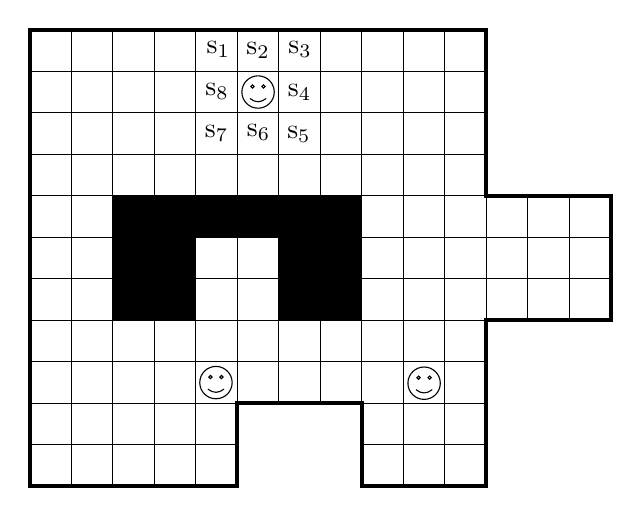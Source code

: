 \begin{tikzpicture}[x=0.75pt,y=0.75pt,yscale=-1,xscale=1]
%uncomment if require: \path (0,235); %set diagram left start at 0, and has height of 235

%Shape: Grid [id:dp2475578602604389]
\draw  [draw opacity=0] (182.29,3.14) -- (402.29,3.14) -- (402.29,183.14) -- (182.29,183.14) -- cycle ; \draw   (202.29,3.14) -- (202.29,183.14)(222.29,3.14) -- (222.29,183.14)(242.29,3.14) -- (242.29,183.14)(262.29,3.14) -- (262.29,183.14)(282.29,3.14) -- (282.29,183.14)(302.29,3.14) -- (302.29,183.14)(322.29,3.14) -- (322.29,183.14)(342.29,3.14) -- (342.29,183.14)(362.29,3.14) -- (362.29,183.14)(382.29,3.14) -- (382.29,183.14) ; \draw   (182.29,23.14) -- (402.29,23.14)(182.29,43.14) -- (402.29,43.14)(182.29,63.14) -- (402.29,63.14)(182.29,83.14) -- (402.29,83.14)(182.29,103.14) -- (402.29,103.14)(182.29,123.14) -- (402.29,123.14)(182.29,143.14) -- (402.29,143.14)(182.29,163.14) -- (402.29,163.14) ; \draw   (182.29,3.14) -- (402.29,3.14) -- (402.29,183.14) -- (182.29,183.14) -- cycle ;
%Shape: Grid [id:dp4853807189700099]
\draw  [draw opacity=0] (182.29,183.14) -- (282.29,183.14) -- (282.29,223.14) -- (182.29,223.14) -- cycle ; \draw   (202.29,183.14) -- (202.29,223.14)(222.29,183.14) -- (222.29,223.14)(242.29,183.14) -- (242.29,223.14)(262.29,183.14) -- (262.29,223.14) ; \draw   (182.29,203.14) -- (282.29,203.14) ; \draw   (182.29,183.14) -- (282.29,183.14) -- (282.29,223.14) -- (182.29,223.14) -- cycle ;
%Shape: Grid [id:dp8187458749641342]
\draw  [draw opacity=0] (342.29,183.14) -- (402.29,183.14) -- (402.29,223.14) -- (342.29,223.14) -- cycle ; \draw   (362.29,183.14) -- (362.29,223.14)(382.29,183.14) -- (382.29,223.14) ; \draw   (342.29,203.14) -- (402.29,203.14) ; \draw   (342.29,183.14) -- (402.29,183.14) -- (402.29,223.14) -- (342.29,223.14) -- cycle ;
%Shape: Grid [id:dp4434147164533886]
\draw  [draw opacity=0] (402.29,83.14) -- (462.29,83.14) -- (462.29,143.14) -- (402.29,143.14) -- cycle ; \draw   (422.29,83.14) -- (422.29,143.14)(442.29,83.14) -- (442.29,143.14) ; \draw   (402.29,103.14) -- (462.29,103.14)(402.29,123.14) -- (462.29,123.14) ; \draw   (402.29,83.14) -- (462.29,83.14) -- (462.29,143.14) -- (402.29,143.14) -- cycle ;
%Shape: Rectangle [id:dp506112757226649]
\draw  [fill={rgb, 255:red, 0; green, 0; blue, 0 }  ,fill opacity=1 ] (222.29,123.14) -- (242.29,123.14) -- (242.29,143.14) -- (222.29,143.14) -- cycle ;
%Shape: Rectangle [id:dp5538496652738457]
\draw  [fill={rgb, 255:red, 0; green, 0; blue, 0 }  ,fill opacity=1 ] (242.29,83.14) -- (262.29,83.14) -- (262.29,103.14) -- (242.29,103.14) -- cycle ;
%Shape: Rectangle [id:dp7949108809431658]
\draw  [fill={rgb, 255:red, 0; green, 0; blue, 0 }  ,fill opacity=1 ] (222.29,83.14) -- (242.29,83.14) -- (242.29,103.14) -- (222.29,103.14) -- cycle ;
%Shape: Rectangle [id:dp008693408469896413]
\draw  [fill={rgb, 255:red, 0; green, 0; blue, 0 }  ,fill opacity=1 ] (222.29,103.14) -- (242.29,103.14) -- (242.29,123.14) -- (222.29,123.14) -- cycle ;
%Shape: Rectangle [id:dp07198214391706903]
\draw  [fill={rgb, 255:red, 0; green, 0; blue, 0 }  ,fill opacity=1 ] (242.29,103.14) -- (262.29,103.14) -- (262.29,123.14) -- (242.29,123.14) -- cycle ;
%Shape: Rectangle [id:dp48901729947584394]
\draw  [fill={rgb, 255:red, 0; green, 0; blue, 0 }  ,fill opacity=1 ] (302.29,103.14) -- (322.29,103.14) -- (322.29,123.14) -- (302.29,123.14) -- cycle ;
%Shape: Rectangle [id:dp8560568214721641]
\draw  [fill={rgb, 255:red, 0; green, 0; blue, 0 }  ,fill opacity=1 ] (322.29,103.14) -- (342.29,103.14) -- (342.29,123.14) -- (322.29,123.14) -- cycle ;
%Shape: Rectangle [id:dp5167670671739085]
\draw  [fill={rgb, 255:red, 0; green, 0; blue, 0 }  ,fill opacity=1 ] (242.29,123.14) -- (262.29,123.14) -- (262.29,143.14) -- (242.29,143.14) -- cycle ;
%Shape: Rectangle [id:dp3099735057939933]
\draw  [fill={rgb, 255:red, 0; green, 0; blue, 0 }  ,fill opacity=1 ] (262.29,83.14) -- (282.29,83.14) -- (282.29,103.14) -- (262.29,103.14) -- cycle ;
%Shape: Rectangle [id:dp665570471332241]
\draw  [fill={rgb, 255:red, 0; green, 0; blue, 0 }  ,fill opacity=1 ] (282.29,83.14) -- (302.29,83.14) -- (302.29,103.14) -- (282.29,103.14) -- cycle ;
%Shape: Rectangle [id:dp5824069771147012]
\draw  [fill={rgb, 255:red, 0; green, 0; blue, 0 }  ,fill opacity=1 ] (302.29,83.14) -- (322.29,83.14) -- (322.29,103.14) -- (302.29,103.14) -- cycle ;
%Shape: Rectangle [id:dp9419631737421521]
\draw  [fill={rgb, 255:red, 0; green, 0; blue, 0 }  ,fill opacity=1 ] (322.29,123.14) -- (342.29,123.14) -- (342.29,143.14) -- (322.29,143.14) -- cycle ;
%Shape: Rectangle [id:dp9495474914021746]
\draw  [fill={rgb, 255:red, 0; green, 0; blue, 0 }  ,fill opacity=1 ] (302.29,123.14) -- (322.29,123.14) -- (322.29,143.14) -- (302.29,143.14) -- cycle ;
%Shape: Rectangle [id:dp9266769812137341]
\draw  [fill={rgb, 255:red, 0; green, 0; blue, 0 }  ,fill opacity=1 ] (322.29,83.14) -- (342.29,83.14) -- (342.29,103.14) -- (322.29,103.14) -- cycle ;
%Straight Lines [id:da48539602747701405]
\draw [line width=1.5]    (182.29,3.14) -- (182.29,223.14) -- (282.29,223.14) -- (282.29,183.14) -- (342.29,183.14) -- (342.29,223.14) -- (402.29,223.14) -- (402.29,143.14) -- (462.29,143.14) -- (462.29,83.14) -- (402.29,83.14) -- (402.29,3.14) -- cycle ;
%Shape: Smiley Face [id:dp58077148066748]
\draw   (284.49,33.14) .. controls (284.49,28.84) and (287.98,25.34) .. (292.29,25.34) .. controls (296.59,25.34) and (300.09,28.84) .. (300.09,33.14) .. controls (300.09,37.45) and (296.59,40.94) .. (292.29,40.94) .. controls (287.98,40.94) and (284.49,37.45) .. (284.49,33.14) -- cycle ; \draw   (288.85,30.49) .. controls (288.85,30.06) and (289.2,29.71) .. (289.63,29.71) .. controls (290.06,29.71) and (290.41,30.06) .. (290.41,30.49) .. controls (290.41,30.92) and (290.06,31.27) .. (289.63,31.27) .. controls (289.2,31.27) and (288.85,30.92) .. (288.85,30.49) -- cycle ; \draw   (294.16,30.49) .. controls (294.16,30.06) and (294.51,29.71) .. (294.94,29.71) .. controls (295.37,29.71) and (295.72,30.06) .. (295.72,30.49) .. controls (295.72,30.92) and (295.37,31.27) .. (294.94,31.27) .. controls (294.51,31.27) and (294.16,30.92) .. (294.16,30.49) -- cycle ; \draw   (288.39,36.26) .. controls (290.99,38.34) and (293.59,38.34) .. (296.19,36.26) ;
%Shape: Smiley Face [id:dp2710696886885271]
\draw   (264.2,173.14) .. controls (264.2,168.84) and (267.69,165.34) .. (272,165.34) .. controls (276.31,165.34) and (279.8,168.84) .. (279.8,173.14) .. controls (279.8,177.45) and (276.31,180.94) .. (272,180.94) .. controls (267.69,180.94) and (264.2,177.45) .. (264.2,173.14) -- cycle ; \draw   (268.57,170.49) .. controls (268.57,170.06) and (268.92,169.71) .. (269.35,169.71) .. controls (269.78,169.71) and (270.13,170.06) .. (270.13,170.49) .. controls (270.13,170.92) and (269.78,171.27) .. (269.35,171.27) .. controls (268.92,171.27) and (268.57,170.92) .. (268.57,170.49) -- cycle ; \draw   (273.87,170.49) .. controls (273.87,170.06) and (274.22,169.71) .. (274.65,169.71) .. controls (275.08,169.71) and (275.43,170.06) .. (275.43,170.49) .. controls (275.43,170.92) and (275.08,171.27) .. (274.65,171.27) .. controls (274.22,171.27) and (273.87,170.92) .. (273.87,170.49) -- cycle ; \draw   (268.1,176.26) .. controls (270.7,178.34) and (273.3,178.34) .. (275.9,176.26) ;
%Shape: Smiley Face [id:dp7945056589510564]
\draw   (364.49,173.43) .. controls (364.49,169.12) and (367.98,165.63) .. (372.29,165.63) .. controls (376.59,165.63) and (380.09,169.12) .. (380.09,173.43) .. controls (380.09,177.74) and (376.59,181.23) .. (372.29,181.23) .. controls (367.98,181.23) and (364.49,177.74) .. (364.49,173.43) -- cycle ; \draw   (368.85,170.78) .. controls (368.85,170.35) and (369.2,170) .. (369.63,170) .. controls (370.06,170) and (370.41,170.35) .. (370.41,170.78) .. controls (370.41,171.21) and (370.06,171.56) .. (369.63,171.56) .. controls (369.2,171.56) and (368.85,171.21) .. (368.85,170.78) -- cycle ; \draw   (374.16,170.78) .. controls (374.16,170.35) and (374.51,170) .. (374.94,170) .. controls (375.37,170) and (375.72,170.35) .. (375.72,170.78) .. controls (375.72,171.21) and (375.37,171.56) .. (374.94,171.56) .. controls (374.51,171.56) and (374.16,171.21) .. (374.16,170.78) -- cycle ; \draw   (368.39,176.55) .. controls (370.99,178.63) and (373.59,178.63) .. (376.19,176.55) ;

% Text Node
\draw (273.14,12.57) node   [align=left] {s\textsubscript{1}};
% Text Node
\draw (292.29,13.14) node   [align=left] {s\textsubscript{2}};
% Text Node
\draw (312.57,12.86) node   [align=left] {s\textsubscript{3}};
% Text Node
\draw (272.57,32.86) node   [align=left] {s\textsubscript{8}};
% Text Node
\draw (272.29,53.14) node   [align=left] {s\textsubscript{7}};
% Text Node
\draw (292.57,52.86) node   [align=left] {s\textsubscript{6}};
% Text Node
\draw (312.29,33.43) node   [align=left] {s\textsubscript{4}};
% Text Node
\draw (312,53.43) node   [align=left] {s\textsubscript{5}};
\end{tikzpicture}
